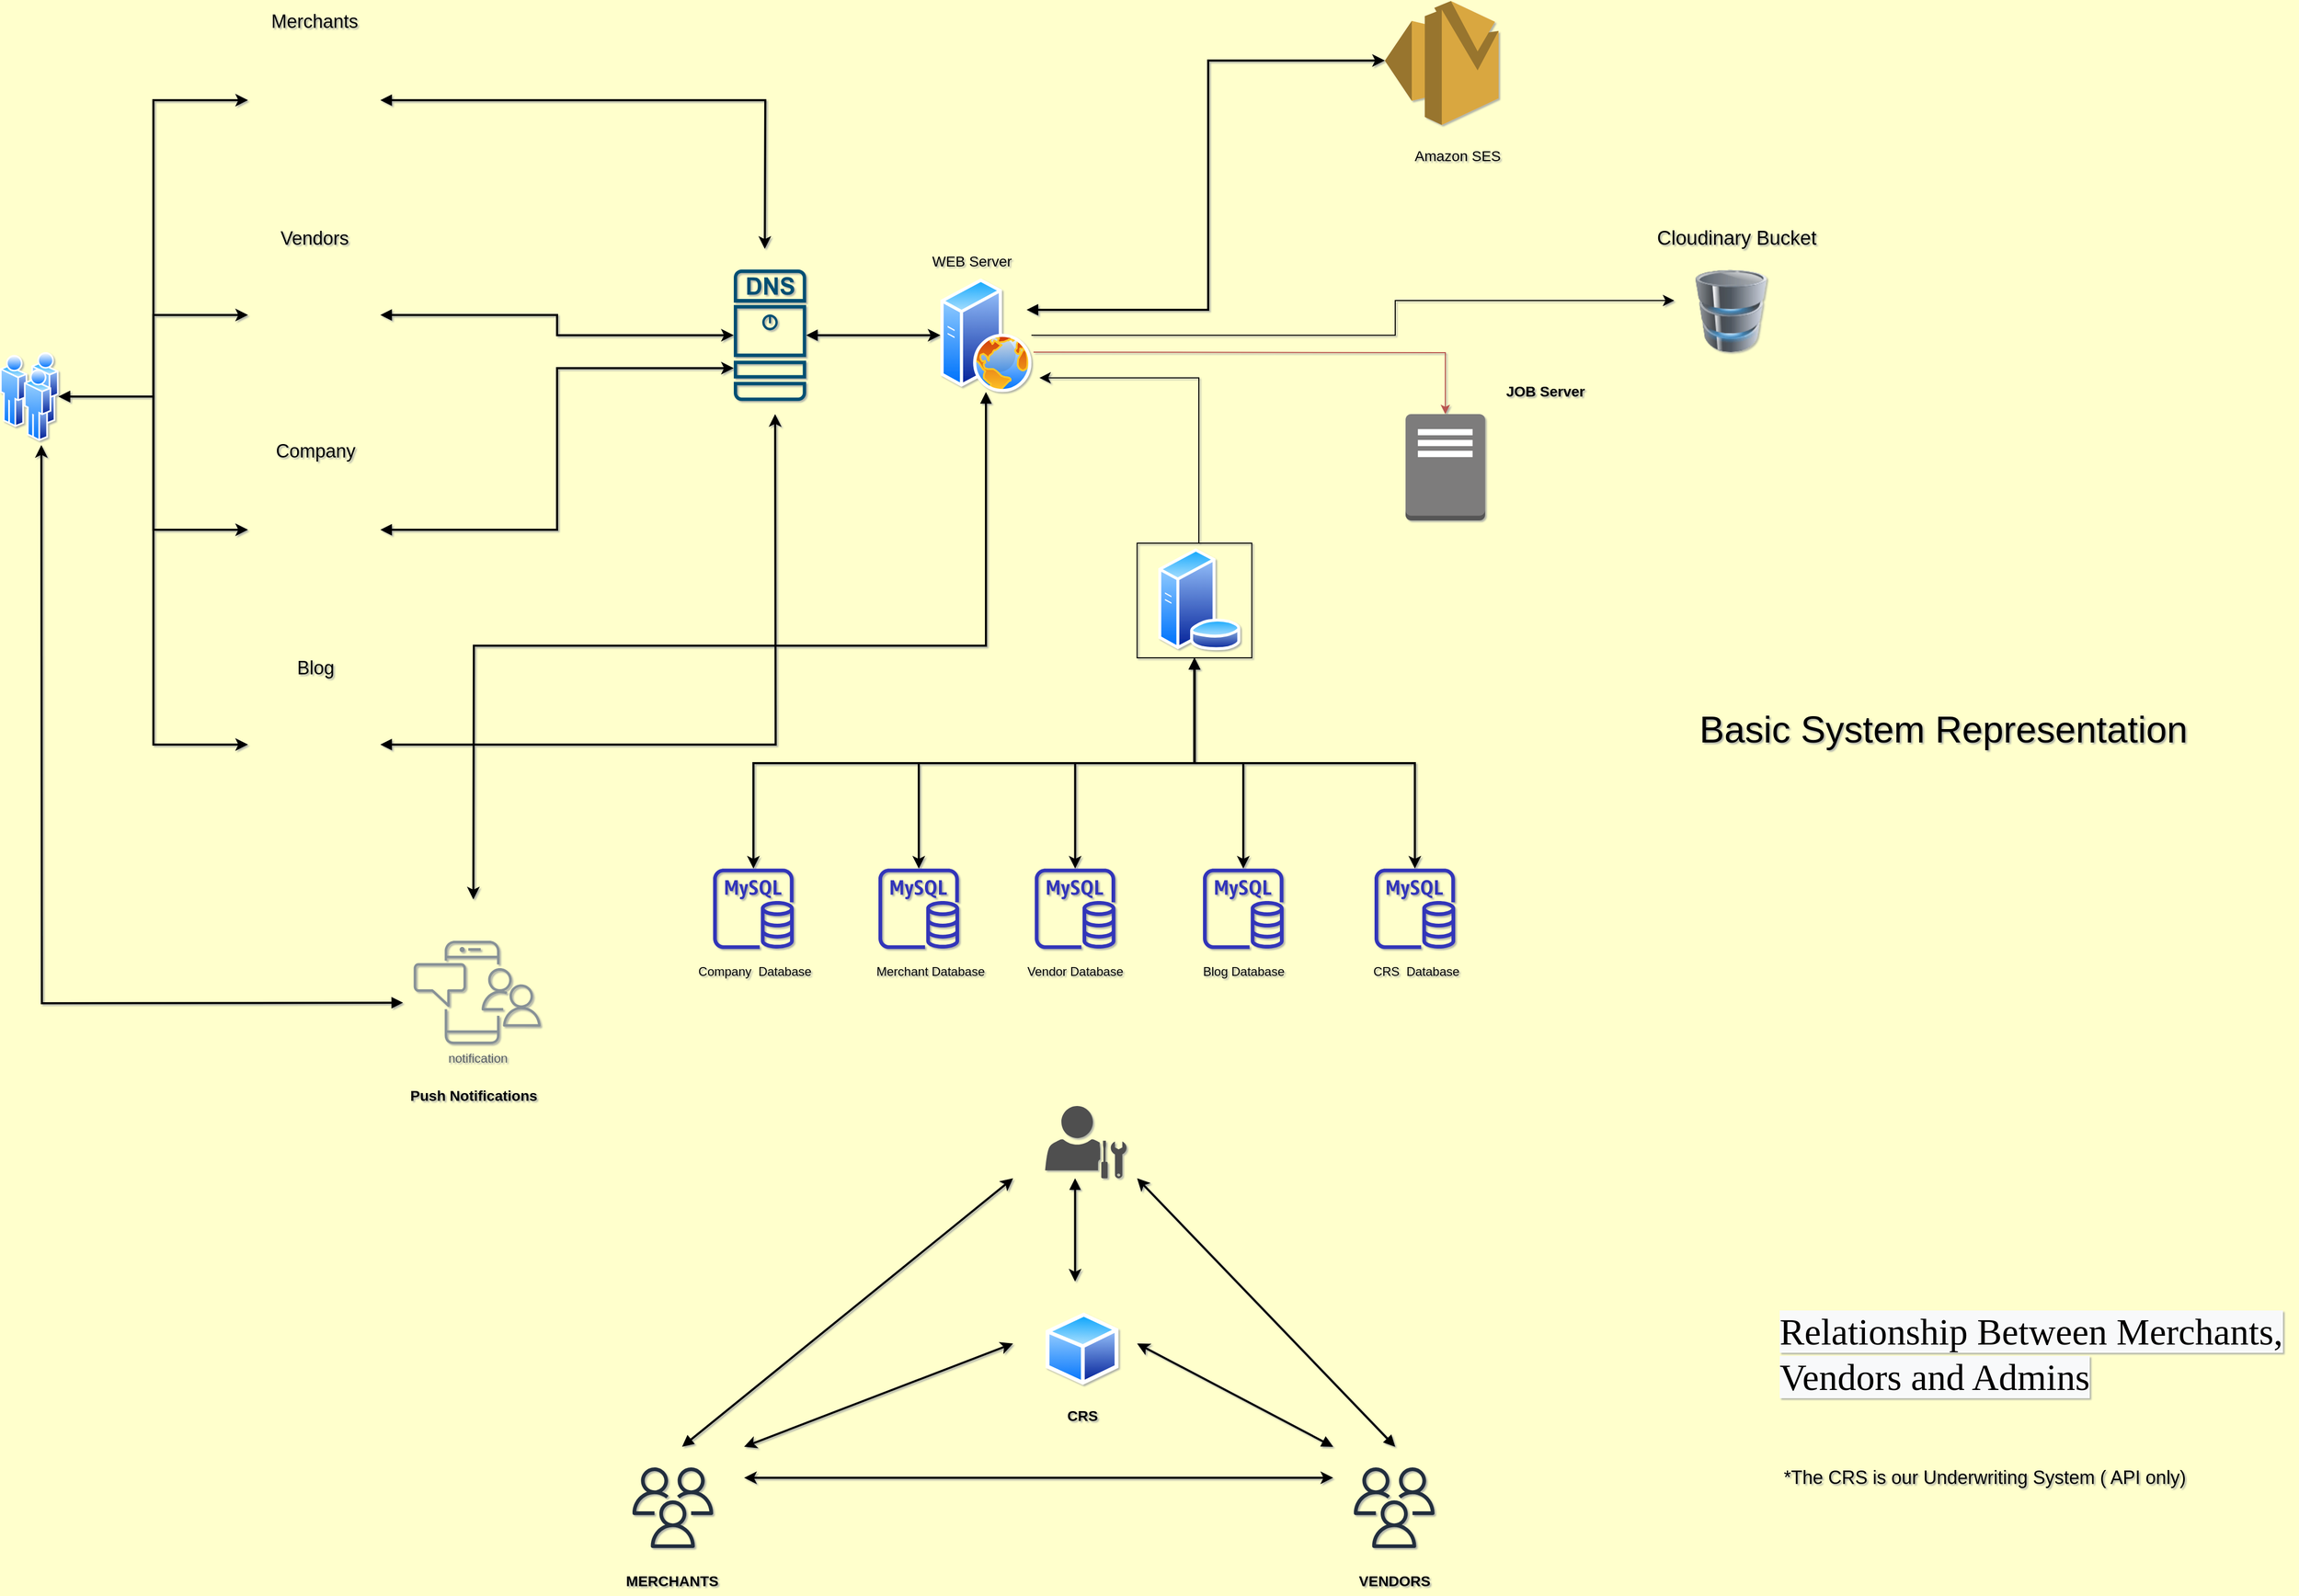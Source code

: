 <mxfile version="20.8.21" type="github" pages="2">
  <diagram id="Dn0wOxLBmENqeKxKqZvE" name="Page-1">
    <mxGraphModel dx="2362" dy="1784" grid="1" gridSize="10" guides="1" tooltips="1" connect="1" arrows="1" fold="1" page="1" pageScale="1" pageWidth="1169" pageHeight="827" background="#FFFFCC" math="0" shadow="1">
      <root>
        <mxCell id="0" />
        <mxCell id="1" parent="0" />
        <mxCell id="qlD0LoYhwNg6V2h-bIXt-2" style="edgeStyle=orthogonalEdgeStyle;rounded=0;orthogonalLoop=1;jettySize=auto;html=1;exitX=1;exitY=0.5;exitDx=0;exitDy=0;fillColor=#f8cecc;strokeColor=#b85450;" parent="1" target="qlD0LoYhwNg6V2h-bIXt-101" edge="1">
          <mxGeometry relative="1" as="geometry">
            <mxPoint x="1020" y="380" as="sourcePoint" />
            <mxPoint x="1350" y="350" as="targetPoint" />
          </mxGeometry>
        </mxCell>
        <mxCell id="qlD0LoYhwNg6V2h-bIXt-40" style="rounded=0;orthogonalLoop=1;jettySize=auto;html=1;exitX=1;exitY=0.5;exitDx=0;exitDy=0;startArrow=block;startFill=1;strokeWidth=2;" parent="1" edge="1">
          <mxGeometry relative="1" as="geometry">
            <mxPoint x="1020" y="380" as="targetPoint" />
            <mxPoint x="1020" y="380" as="sourcePoint" />
          </mxGeometry>
        </mxCell>
        <mxCell id="qlD0LoYhwNg6V2h-bIXt-85" style="edgeStyle=orthogonalEdgeStyle;rounded=0;orthogonalLoop=1;jettySize=auto;html=1;entryX=1;entryY=0;entryDx=0;entryDy=0;startArrow=block;startFill=1;strokeWidth=2;exitX=0.5;exitY=1;exitDx=0;exitDy=0;" parent="1" source="qlD0LoYhwNg6V2h-bIXt-99" edge="1">
          <mxGeometry relative="1" as="geometry">
            <mxPoint x="920" y="510" as="sourcePoint" />
            <mxPoint x="478" y="910" as="targetPoint" />
          </mxGeometry>
        </mxCell>
        <mxCell id="Uhuhm2NpRg7gFNqSgzds-175" value="&lt;font style=&quot;font-size: 36px&quot;&gt;Basic System Representation&lt;/font&gt;" style="text;html=1;align=center;verticalAlign=middle;resizable=0;points=[];autosize=1;" parent="1" vertex="1">
          <mxGeometry x="1655" y="730" width="490" height="30" as="geometry" />
        </mxCell>
        <mxCell id="qlD0LoYhwNg6V2h-bIXt-30" style="edgeStyle=none;rounded=0;orthogonalLoop=1;jettySize=auto;html=1;exitX=0.5;exitY=0;exitDx=0;exitDy=0;entryX=0;entryY=1;entryDx=0;entryDy=0;startArrow=block;startFill=1;strokeWidth=2;" parent="1" edge="1">
          <mxGeometry relative="1" as="geometry">
            <mxPoint x="680" y="1440" as="sourcePoint" />
            <mxPoint x="1000.25" y="1180" as="targetPoint" />
          </mxGeometry>
        </mxCell>
        <mxCell id="qlD0LoYhwNg6V2h-bIXt-31" style="edgeStyle=none;rounded=0;orthogonalLoop=1;jettySize=auto;html=1;exitX=0.5;exitY=0;exitDx=0;exitDy=0;entryX=1;entryY=1;entryDx=0;entryDy=0;startArrow=block;startFill=1;strokeWidth=2;" parent="1" edge="1">
          <mxGeometry relative="1" as="geometry">
            <mxPoint x="1370" y="1440" as="sourcePoint" />
            <mxPoint x="1120.25" y="1180" as="targetPoint" />
          </mxGeometry>
        </mxCell>
        <mxCell id="qlD0LoYhwNg6V2h-bIXt-25" value="" style="endArrow=classic;startArrow=classic;html=1;strokeWidth=2;entryX=0;entryY=1;entryDx=0;entryDy=0;exitX=1;exitY=0;exitDx=0;exitDy=0;" parent="1" edge="1">
          <mxGeometry width="50" height="50" relative="1" as="geometry">
            <mxPoint x="740" y="1440" as="sourcePoint" />
            <mxPoint x="1000.25" y="1340" as="targetPoint" />
          </mxGeometry>
        </mxCell>
        <mxCell id="qlD0LoYhwNg6V2h-bIXt-26" value="" style="endArrow=classic;html=1;strokeWidth=2;elbow=vertical;entryX=1;entryY=1;entryDx=0;entryDy=0;startArrow=block;startFill=1;exitX=0;exitY=0;exitDx=0;exitDy=0;" parent="1" edge="1">
          <mxGeometry width="50" height="50" relative="1" as="geometry">
            <mxPoint x="1310" y="1440" as="sourcePoint" />
            <mxPoint x="1120.25" y="1340" as="targetPoint" />
            <Array as="points" />
          </mxGeometry>
        </mxCell>
        <mxCell id="qlD0LoYhwNg6V2h-bIXt-27" value="" style="endArrow=classic;startArrow=classic;html=1;strokeWidth=2;entryX=0;entryY=0.5;entryDx=0;entryDy=0;exitX=1;exitY=0.5;exitDx=0;exitDy=0;" parent="1" edge="1">
          <mxGeometry width="50" height="50" relative="1" as="geometry">
            <mxPoint x="740" y="1470" as="sourcePoint" />
            <mxPoint x="1310" y="1470" as="targetPoint" />
          </mxGeometry>
        </mxCell>
        <mxCell id="qlD0LoYhwNg6V2h-bIXt-29" style="edgeStyle=none;rounded=0;orthogonalLoop=1;jettySize=auto;html=1;exitX=0.5;exitY=1;exitDx=0;exitDy=0;entryX=0.5;entryY=0;entryDx=0;entryDy=0;startArrow=block;startFill=1;strokeWidth=2;" parent="1" edge="1">
          <mxGeometry relative="1" as="geometry">
            <mxPoint x="1060.25" y="1180" as="sourcePoint" />
            <mxPoint x="1060.25" y="1280" as="targetPoint" />
          </mxGeometry>
        </mxCell>
        <mxCell id="qlD0LoYhwNg6V2h-bIXt-32" value="&lt;span style=&quot;color: rgb(0 , 0 , 0) ; font-size: 36px ; font-style: normal ; font-weight: 400 ; letter-spacing: normal ; text-align: center ; text-indent: 0px ; text-transform: none ; word-spacing: 0px ; background-color: rgb(248 , 249 , 250) ; display: inline ; float: none&quot;&gt;&lt;font face=&quot;Verdana&quot;&gt;Relationship Between Merchants, Vendors and Admins&lt;/font&gt;&lt;/span&gt;" style="text;whiteSpace=wrap;html=1;" parent="1" vertex="1">
          <mxGeometry x="1740" y="1300" width="500" height="40" as="geometry" />
        </mxCell>
        <mxCell id="qlD0LoYhwNg6V2h-bIXt-33" value="&lt;font style=&quot;font-size: 18px&quot;&gt;*The CRS is our Underwriting&amp;nbsp;System ( API only)&lt;/font&gt;" style="text;html=1;align=center;verticalAlign=middle;resizable=0;points=[];autosize=1;" parent="1" vertex="1">
          <mxGeometry x="1735" y="1450" width="410" height="40" as="geometry" />
        </mxCell>
        <mxCell id="qlD0LoYhwNg6V2h-bIXt-59" value="&lt;span style=&quot;font-family: &amp;#34;helvetica&amp;#34;&quot;&gt;Company&amp;nbsp;&lt;/span&gt;&lt;span style=&quot;font-family: &amp;#34;helvetica&amp;#34;&quot;&gt;&amp;nbsp;Database&lt;/span&gt;" style="text;html=1;align=center;verticalAlign=middle;resizable=0;points=[];autosize=1;" parent="1" vertex="1">
          <mxGeometry x="690" y="970" width="120" height="20" as="geometry" />
        </mxCell>
        <mxCell id="qlD0LoYhwNg6V2h-bIXt-69" value="" style="outlineConnect=0;fontColor=#232F3E;gradientColor=none;fillColor=#3334B9;strokeColor=none;dashed=0;verticalLabelPosition=bottom;verticalAlign=top;align=center;html=1;fontSize=12;fontStyle=0;aspect=fixed;pointerEvents=1;shape=mxgraph.aws4.rds_mysql_instance;" parent="1" vertex="1">
          <mxGeometry x="870" y="880" width="78" height="78" as="geometry" />
        </mxCell>
        <mxCell id="qlD0LoYhwNg6V2h-bIXt-70" value="&lt;span style=&quot;font-family: &amp;#34;helvetica&amp;#34;&quot;&gt;Merchant Database&lt;/span&gt;" style="text;html=1;align=center;verticalAlign=middle;resizable=0;points=[];autosize=1;" parent="1" vertex="1">
          <mxGeometry x="860" y="970" width="120" height="20" as="geometry" />
        </mxCell>
        <mxCell id="qlD0LoYhwNg6V2h-bIXt-72" value="" style="outlineConnect=0;fontColor=#232F3E;gradientColor=none;fillColor=#3334B9;strokeColor=none;dashed=0;verticalLabelPosition=bottom;verticalAlign=top;align=center;html=1;fontSize=12;fontStyle=0;aspect=fixed;pointerEvents=1;shape=mxgraph.aws4.rds_mysql_instance;" parent="1" vertex="1">
          <mxGeometry x="1021.25" y="880" width="78" height="78" as="geometry" />
        </mxCell>
        <mxCell id="qlD0LoYhwNg6V2h-bIXt-73" value="&lt;span style=&quot;font-family: &amp;#34;helvetica&amp;#34;&quot;&gt;Vendor Database&lt;/span&gt;" style="text;html=1;align=center;verticalAlign=middle;resizable=0;points=[];autosize=1;" parent="1" vertex="1">
          <mxGeometry x="1005.25" y="970" width="110" height="20" as="geometry" />
        </mxCell>
        <mxCell id="qlD0LoYhwNg6V2h-bIXt-74" value="" style="outlineConnect=0;fontColor=#232F3E;gradientColor=none;fillColor=#3334B9;strokeColor=none;dashed=0;verticalLabelPosition=bottom;verticalAlign=top;align=center;html=1;fontSize=12;fontStyle=0;aspect=fixed;pointerEvents=1;shape=mxgraph.aws4.rds_mysql_instance;" parent="1" vertex="1">
          <mxGeometry x="1184" y="880" width="78" height="78" as="geometry" />
        </mxCell>
        <mxCell id="qlD0LoYhwNg6V2h-bIXt-75" value="&lt;span style=&quot;font-family: &amp;#34;helvetica&amp;#34;&quot;&gt;Blog Database&lt;/span&gt;" style="text;html=1;align=center;verticalAlign=middle;resizable=0;points=[];autosize=1;" parent="1" vertex="1">
          <mxGeometry x="1178" y="970" width="90" height="20" as="geometry" />
        </mxCell>
        <mxCell id="qlD0LoYhwNg6V2h-bIXt-76" value="" style="outlineConnect=0;fontColor=#232F3E;gradientColor=none;fillColor=#3334B9;strokeColor=none;dashed=0;verticalLabelPosition=bottom;verticalAlign=top;align=center;html=1;fontSize=12;fontStyle=0;aspect=fixed;pointerEvents=1;shape=mxgraph.aws4.rds_mysql_instance;" parent="1" vertex="1">
          <mxGeometry x="1350" y="880" width="78" height="78" as="geometry" />
        </mxCell>
        <mxCell id="qlD0LoYhwNg6V2h-bIXt-77" value="&lt;span style=&quot;font-family: &amp;#34;helvetica&amp;#34;&quot;&gt;CRS&amp;nbsp;&lt;/span&gt;&lt;span style=&quot;font-family: &amp;#34;helvetica&amp;#34;&quot;&gt;&amp;nbsp;Database&lt;/span&gt;" style="text;html=1;align=center;verticalAlign=middle;resizable=0;points=[];autosize=1;" parent="1" vertex="1">
          <mxGeometry x="1340" y="970" width="100" height="20" as="geometry" />
        </mxCell>
        <mxCell id="qlD0LoYhwNg6V2h-bIXt-78" value="" style="outlineConnect=0;fontColor=#232F3E;gradientColor=none;fillColor=#3334B9;strokeColor=none;dashed=0;verticalLabelPosition=bottom;verticalAlign=top;align=center;html=1;fontSize=12;fontStyle=0;aspect=fixed;pointerEvents=1;shape=mxgraph.aws4.rds_mysql_instance;" parent="1" vertex="1">
          <mxGeometry x="710" y="880" width="78" height="78" as="geometry" />
        </mxCell>
        <mxCell id="qlD0LoYhwNg6V2h-bIXt-80" value="" style="outlineConnect=0;dashed=0;verticalLabelPosition=bottom;verticalAlign=top;align=center;html=1;shape=mxgraph.aws3.ses;fillColor=#D9A741;gradientColor=none;" parent="1" vertex="1">
          <mxGeometry x="1360" y="40" width="110" height="120" as="geometry" />
        </mxCell>
        <mxCell id="qlD0LoYhwNg6V2h-bIXt-81" value="&lt;font style=&quot;font-size: 14px&quot;&gt;Amazon SES&lt;/font&gt;" style="text;html=1;align=center;verticalAlign=middle;resizable=0;points=[];autosize=1;" parent="1" vertex="1">
          <mxGeometry x="1380" y="180" width="100" height="20" as="geometry" />
        </mxCell>
        <mxCell id="qlD0LoYhwNg6V2h-bIXt-93" style="edgeStyle=orthogonalEdgeStyle;rounded=0;orthogonalLoop=1;jettySize=auto;html=1;startArrow=block;startFill=1;strokeWidth=2;" parent="1" edge="1">
          <mxGeometry relative="1" as="geometry">
            <mxPoint x="60" y="470" as="targetPoint" />
            <mxPoint x="410" y="1010" as="sourcePoint" />
          </mxGeometry>
        </mxCell>
        <mxCell id="qlD0LoYhwNg6V2h-bIXt-84" value="&lt;span&gt;&lt;font style=&quot;font-size: 14px&quot;&gt;&lt;b&gt;Push Notifications&lt;/b&gt;&lt;/font&gt;&lt;/span&gt;" style="text;html=1;align=center;verticalAlign=middle;resizable=0;points=[];autosize=1;" parent="1" vertex="1">
          <mxGeometry x="408.46" y="1090" width="140" height="20" as="geometry" />
        </mxCell>
        <mxCell id="qlD0LoYhwNg6V2h-bIXt-123" style="edgeStyle=orthogonalEdgeStyle;rounded=0;orthogonalLoop=1;jettySize=auto;html=1;exitX=1;exitY=0.5;exitDx=0;exitDy=0;entryX=0;entryY=0.5;entryDx=0;entryDy=0;startArrow=block;startFill=1;strokeWidth=2;" parent="1" source="qlD0LoYhwNg6V2h-bIXt-91" target="qlD0LoYhwNg6V2h-bIXt-110" edge="1">
          <mxGeometry relative="1" as="geometry" />
        </mxCell>
        <mxCell id="qlD0LoYhwNg6V2h-bIXt-124" style="edgeStyle=orthogonalEdgeStyle;rounded=0;orthogonalLoop=1;jettySize=auto;html=1;exitX=1;exitY=0.5;exitDx=0;exitDy=0;entryX=0;entryY=0.5;entryDx=0;entryDy=0;startArrow=block;startFill=1;strokeWidth=2;" parent="1" source="qlD0LoYhwNg6V2h-bIXt-91" target="qlD0LoYhwNg6V2h-bIXt-108" edge="1">
          <mxGeometry relative="1" as="geometry" />
        </mxCell>
        <mxCell id="qlD0LoYhwNg6V2h-bIXt-125" style="edgeStyle=orthogonalEdgeStyle;rounded=0;orthogonalLoop=1;jettySize=auto;html=1;exitX=1;exitY=0.5;exitDx=0;exitDy=0;entryX=0;entryY=0.5;entryDx=0;entryDy=0;startArrow=block;startFill=1;strokeWidth=2;" parent="1" source="qlD0LoYhwNg6V2h-bIXt-91" target="qlD0LoYhwNg6V2h-bIXt-112" edge="1">
          <mxGeometry relative="1" as="geometry" />
        </mxCell>
        <mxCell id="qlD0LoYhwNg6V2h-bIXt-126" style="edgeStyle=orthogonalEdgeStyle;rounded=0;orthogonalLoop=1;jettySize=auto;html=1;exitX=1;exitY=0.5;exitDx=0;exitDy=0;entryX=0;entryY=0.5;entryDx=0;entryDy=0;startArrow=block;startFill=1;strokeWidth=2;" parent="1" source="qlD0LoYhwNg6V2h-bIXt-91" target="qlD0LoYhwNg6V2h-bIXt-115" edge="1">
          <mxGeometry relative="1" as="geometry" />
        </mxCell>
        <mxCell id="qlD0LoYhwNg6V2h-bIXt-91" value="" style="aspect=fixed;perimeter=ellipsePerimeter;html=1;align=center;shadow=0;dashed=0;spacingTop=3;image;image=img/lib/active_directory/users.svg;" parent="1" vertex="1">
          <mxGeometry x="20" y="380" width="56.76" height="86" as="geometry" />
        </mxCell>
        <mxCell id="qlD0LoYhwNg6V2h-bIXt-135" style="edgeStyle=orthogonalEdgeStyle;rounded=0;orthogonalLoop=1;jettySize=auto;html=1;exitX=1;exitY=0.5;exitDx=0;exitDy=0;exitPerimeter=0;entryX=0;entryY=0.5;entryDx=0;entryDy=0;startArrow=block;startFill=1;strokeWidth=2;" parent="1" source="qlD0LoYhwNg6V2h-bIXt-94" target="qlD0LoYhwNg6V2h-bIXt-99" edge="1">
          <mxGeometry relative="1" as="geometry" />
        </mxCell>
        <mxCell id="qlD0LoYhwNg6V2h-bIXt-94" value="" style="points=[[0.015,0.015,0],[0.985,0.015,0],[0.985,0.985,0],[0.015,0.985,0],[0.25,0,0],[0.5,0,0],[0.75,0,0],[1,0.25,0],[1,0.5,0],[1,0.75,0],[0.75,1,0],[0.5,1,0],[0.25,1,0],[0,0.75,0],[0,0.5,0],[0,0.25,0]];verticalLabelPosition=bottom;html=1;verticalAlign=top;aspect=fixed;align=center;pointerEvents=1;shape=mxgraph.cisco19.dns_server;fillColor=#005073;strokeColor=none;" parent="1" vertex="1">
          <mxGeometry x="730" y="300" width="70" height="127.27" as="geometry" />
        </mxCell>
        <mxCell id="qlD0LoYhwNg6V2h-bIXt-138" style="edgeStyle=orthogonalEdgeStyle;rounded=0;orthogonalLoop=1;jettySize=auto;html=1;exitX=1;exitY=0.25;exitDx=0;exitDy=0;entryX=0;entryY=0.48;entryDx=0;entryDy=0;entryPerimeter=0;startArrow=block;startFill=1;strokeWidth=2;" parent="1" source="qlD0LoYhwNg6V2h-bIXt-99" target="qlD0LoYhwNg6V2h-bIXt-80" edge="1">
          <mxGeometry relative="1" as="geometry" />
        </mxCell>
        <mxCell id="qlD0LoYhwNg6V2h-bIXt-99" value="" style="aspect=fixed;perimeter=ellipsePerimeter;html=1;align=center;shadow=0;dashed=0;spacingTop=3;image;image=img/lib/active_directory/web_server.svg;" parent="1" vertex="1">
          <mxGeometry x="930" y="308.64" width="88" height="110" as="geometry" />
        </mxCell>
        <mxCell id="qlD0LoYhwNg6V2h-bIXt-100" value="&lt;font style=&quot;font-size: 14px&quot;&gt;WEB Server&lt;br&gt;&lt;br&gt;&lt;/font&gt;" style="text;html=1;align=center;verticalAlign=middle;resizable=0;points=[];autosize=1;" parent="1" vertex="1">
          <mxGeometry x="915.25" y="280" width="90" height="40" as="geometry" />
        </mxCell>
        <mxCell id="qlD0LoYhwNg6V2h-bIXt-101" value="" style="outlineConnect=0;dashed=0;verticalLabelPosition=bottom;verticalAlign=top;align=center;html=1;shape=mxgraph.aws3.traditional_server;fillColor=#7D7C7C;gradientColor=none;" parent="1" vertex="1">
          <mxGeometry x="1380" y="440" width="77" height="103" as="geometry" />
        </mxCell>
        <mxCell id="qlD0LoYhwNg6V2h-bIXt-102" value="&lt;font style=&quot;font-size: 14px&quot;&gt;&lt;b&gt;JOB Server&lt;/b&gt;&lt;/font&gt;" style="text;html=1;align=center;verticalAlign=middle;resizable=0;points=[];autosize=1;" parent="1" vertex="1">
          <mxGeometry x="1470" y="408" width="90" height="20" as="geometry" />
        </mxCell>
        <mxCell id="qlD0LoYhwNg6V2h-bIXt-133" style="edgeStyle=orthogonalEdgeStyle;rounded=0;orthogonalLoop=1;jettySize=auto;html=1;exitX=1;exitY=0.5;exitDx=0;exitDy=0;startArrow=block;startFill=1;strokeWidth=2;" parent="1" source="qlD0LoYhwNg6V2h-bIXt-108" edge="1">
          <mxGeometry relative="1" as="geometry">
            <mxPoint x="760" y="280" as="targetPoint" />
          </mxGeometry>
        </mxCell>
        <mxCell id="qlD0LoYhwNg6V2h-bIXt-108" value="" style="shape=image;html=1;verticalAlign=top;verticalLabelPosition=bottom;labelBackgroundColor=#ffffff;imageAspect=0;aspect=fixed;image=https://cdn0.iconfinder.com/data/icons/simpline-mix/64/simpline_47-128.png" parent="1" vertex="1">
          <mxGeometry x="260" y="72" width="128" height="128" as="geometry" />
        </mxCell>
        <mxCell id="qlD0LoYhwNg6V2h-bIXt-109" value="&lt;font style=&quot;font-size: 18px&quot;&gt;Merchants&lt;/font&gt;" style="text;html=1;align=center;verticalAlign=middle;resizable=0;points=[];autosize=1;" parent="1" vertex="1">
          <mxGeometry x="274" y="50" width="100" height="20" as="geometry" />
        </mxCell>
        <mxCell id="qlD0LoYhwNg6V2h-bIXt-128" style="edgeStyle=orthogonalEdgeStyle;rounded=0;orthogonalLoop=1;jettySize=auto;html=1;exitX=1;exitY=0.5;exitDx=0;exitDy=0;startArrow=block;startFill=1;strokeWidth=2;entryX=0;entryY=0.5;entryDx=0;entryDy=0;entryPerimeter=0;" parent="1" source="qlD0LoYhwNg6V2h-bIXt-110" target="qlD0LoYhwNg6V2h-bIXt-94" edge="1">
          <mxGeometry relative="1" as="geometry">
            <mxPoint x="710" y="364" as="targetPoint" />
          </mxGeometry>
        </mxCell>
        <mxCell id="qlD0LoYhwNg6V2h-bIXt-110" value="" style="shape=image;html=1;verticalAlign=top;verticalLabelPosition=bottom;labelBackgroundColor=#ffffff;imageAspect=0;aspect=fixed;image=https://cdn0.iconfinder.com/data/icons/simpline-mix/64/simpline_47-128.png" parent="1" vertex="1">
          <mxGeometry x="260" y="280" width="128" height="128" as="geometry" />
        </mxCell>
        <mxCell id="qlD0LoYhwNg6V2h-bIXt-129" style="edgeStyle=orthogonalEdgeStyle;rounded=0;orthogonalLoop=1;jettySize=auto;html=1;exitX=1;exitY=0.5;exitDx=0;exitDy=0;entryX=0;entryY=0.75;entryDx=0;entryDy=0;entryPerimeter=0;startArrow=block;startFill=1;strokeWidth=2;" parent="1" source="qlD0LoYhwNg6V2h-bIXt-112" target="qlD0LoYhwNg6V2h-bIXt-94" edge="1">
          <mxGeometry relative="1" as="geometry" />
        </mxCell>
        <mxCell id="qlD0LoYhwNg6V2h-bIXt-112" value="" style="shape=image;html=1;verticalAlign=top;verticalLabelPosition=bottom;labelBackgroundColor=#ffffff;imageAspect=0;aspect=fixed;image=https://cdn0.iconfinder.com/data/icons/simpline-mix/64/simpline_47-128.png" parent="1" vertex="1">
          <mxGeometry x="260" y="488" width="128" height="128" as="geometry" />
        </mxCell>
        <mxCell id="qlD0LoYhwNg6V2h-bIXt-130" style="edgeStyle=orthogonalEdgeStyle;rounded=0;orthogonalLoop=1;jettySize=auto;html=1;exitX=1;exitY=0.5;exitDx=0;exitDy=0;startArrow=block;startFill=1;strokeWidth=2;" parent="1" source="qlD0LoYhwNg6V2h-bIXt-115" edge="1">
          <mxGeometry relative="1" as="geometry">
            <mxPoint x="770" y="440" as="targetPoint" />
          </mxGeometry>
        </mxCell>
        <mxCell id="qlD0LoYhwNg6V2h-bIXt-115" value="" style="shape=image;html=1;verticalAlign=top;verticalLabelPosition=bottom;labelBackgroundColor=#ffffff;imageAspect=0;aspect=fixed;image=https://cdn0.iconfinder.com/data/icons/simpline-mix/64/simpline_47-128.png" parent="1" vertex="1">
          <mxGeometry x="260" y="696" width="128" height="128" as="geometry" />
        </mxCell>
        <mxCell id="qlD0LoYhwNg6V2h-bIXt-117" value="&lt;span style=&quot;font-size: 18px&quot;&gt;Vendors&lt;br&gt;&lt;/span&gt;" style="text;html=1;align=center;verticalAlign=middle;resizable=0;points=[];autosize=1;" parent="1" vertex="1">
          <mxGeometry x="284" y="260" width="80" height="20" as="geometry" />
        </mxCell>
        <mxCell id="qlD0LoYhwNg6V2h-bIXt-120" value="&lt;span style=&quot;font-size: 18px&quot;&gt;Company&lt;br&gt;&lt;/span&gt;" style="text;html=1;align=center;verticalAlign=middle;resizable=0;points=[];autosize=1;" parent="1" vertex="1">
          <mxGeometry x="280" y="466" width="90" height="20" as="geometry" />
        </mxCell>
        <mxCell id="qlD0LoYhwNg6V2h-bIXt-121" value="&lt;span style=&quot;font-size: 18px&quot;&gt;Blog&lt;br&gt;&lt;/span&gt;" style="text;html=1;align=center;verticalAlign=middle;resizable=0;points=[];autosize=1;" parent="1" vertex="1">
          <mxGeometry x="300" y="676" width="50" height="20" as="geometry" />
        </mxCell>
        <mxCell id="qlD0LoYhwNg6V2h-bIXt-137" value="" style="aspect=fixed;perimeter=ellipsePerimeter;html=1;align=center;shadow=0;dashed=0;spacingTop=3;image;image=img/lib/active_directory/database_server.svg;" parent="1" vertex="1">
          <mxGeometry x="1140" y="570" width="80.85" height="98.6" as="geometry" />
        </mxCell>
        <mxCell id="qlD0LoYhwNg6V2h-bIXt-144" style="edgeStyle=orthogonalEdgeStyle;rounded=0;orthogonalLoop=1;jettySize=auto;html=1;exitX=0.5;exitY=1;exitDx=0;exitDy=0;startArrow=block;startFill=1;strokeWidth=2;" parent="1" source="qlD0LoYhwNg6V2h-bIXt-143" target="qlD0LoYhwNg6V2h-bIXt-72" edge="1">
          <mxGeometry relative="1" as="geometry" />
        </mxCell>
        <mxCell id="qlD0LoYhwNg6V2h-bIXt-145" style="edgeStyle=orthogonalEdgeStyle;rounded=0;orthogonalLoop=1;jettySize=auto;html=1;exitX=0.5;exitY=1;exitDx=0;exitDy=0;startArrow=block;startFill=1;strokeWidth=2;" parent="1" source="qlD0LoYhwNg6V2h-bIXt-143" target="qlD0LoYhwNg6V2h-bIXt-74" edge="1">
          <mxGeometry relative="1" as="geometry" />
        </mxCell>
        <mxCell id="qlD0LoYhwNg6V2h-bIXt-146" style="edgeStyle=orthogonalEdgeStyle;rounded=0;orthogonalLoop=1;jettySize=auto;html=1;exitX=0.5;exitY=1;exitDx=0;exitDy=0;startArrow=block;startFill=1;strokeWidth=2;" parent="1" source="qlD0LoYhwNg6V2h-bIXt-143" target="qlD0LoYhwNg6V2h-bIXt-76" edge="1">
          <mxGeometry relative="1" as="geometry" />
        </mxCell>
        <mxCell id="qlD0LoYhwNg6V2h-bIXt-147" style="edgeStyle=orthogonalEdgeStyle;rounded=0;orthogonalLoop=1;jettySize=auto;html=1;exitX=0.5;exitY=1;exitDx=0;exitDy=0;startArrow=block;startFill=1;strokeWidth=2;" parent="1" source="qlD0LoYhwNg6V2h-bIXt-143" target="qlD0LoYhwNg6V2h-bIXt-69" edge="1">
          <mxGeometry relative="1" as="geometry" />
        </mxCell>
        <mxCell id="qlD0LoYhwNg6V2h-bIXt-148" style="edgeStyle=orthogonalEdgeStyle;rounded=0;orthogonalLoop=1;jettySize=auto;html=1;exitX=0.5;exitY=1;exitDx=0;exitDy=0;startArrow=block;startFill=1;strokeWidth=2;" parent="1" source="qlD0LoYhwNg6V2h-bIXt-143" target="qlD0LoYhwNg6V2h-bIXt-78" edge="1">
          <mxGeometry relative="1" as="geometry" />
        </mxCell>
        <mxCell id="qlD0LoYhwNg6V2h-bIXt-143" value="" style="whiteSpace=wrap;html=1;aspect=fixed;fillColor=none;" parent="1" vertex="1">
          <mxGeometry x="1120.25" y="565" width="111" height="111" as="geometry" />
        </mxCell>
        <mxCell id="qlD0LoYhwNg6V2h-bIXt-149" value="" style="pointerEvents=1;shadow=0;dashed=0;html=1;strokeColor=none;fillColor=#505050;labelPosition=center;verticalLabelPosition=bottom;verticalAlign=top;outlineConnect=0;align=center;shape=mxgraph.office.users.administrator;" parent="1" vertex="1">
          <mxGeometry x="1031.25" y="1110" width="78.75" height="70" as="geometry" />
        </mxCell>
        <mxCell id="qlD0LoYhwNg6V2h-bIXt-150" value="notification" style="outlineConnect=0;gradientColor=none;fontColor=#545B64;strokeColor=none;fillColor=#879196;dashed=0;verticalLabelPosition=bottom;verticalAlign=top;align=center;html=1;fontSize=12;fontStyle=0;aspect=fixed;shape=mxgraph.aws4.illustration_notification;pointerEvents=1" parent="1" vertex="1">
          <mxGeometry x="420" y="950" width="123.46" height="100" as="geometry" />
        </mxCell>
        <mxCell id="qlD0LoYhwNg6V2h-bIXt-151" value="" style="outlineConnect=0;fontColor=#232F3E;gradientColor=none;fillColor=#232F3E;strokeColor=none;dashed=0;verticalLabelPosition=bottom;verticalAlign=top;align=center;html=1;fontSize=12;fontStyle=0;aspect=fixed;pointerEvents=1;shape=mxgraph.aws4.users;" parent="1" vertex="1">
          <mxGeometry x="632" y="1460" width="78" height="78" as="geometry" />
        </mxCell>
        <mxCell id="qlD0LoYhwNg6V2h-bIXt-154" value="&lt;span style=&quot;font-size: 14px&quot;&gt;&lt;b&gt;MERCHANTS&lt;/b&gt;&lt;/span&gt;" style="text;html=1;align=center;verticalAlign=middle;resizable=0;points=[];autosize=1;" parent="1" vertex="1">
          <mxGeometry x="620" y="1560" width="100" height="20" as="geometry" />
        </mxCell>
        <mxCell id="qlD0LoYhwNg6V2h-bIXt-157" value="" style="outlineConnect=0;fontColor=#232F3E;gradientColor=none;fillColor=#232F3E;strokeColor=none;dashed=0;verticalLabelPosition=bottom;verticalAlign=top;align=center;html=1;fontSize=12;fontStyle=0;aspect=fixed;pointerEvents=1;shape=mxgraph.aws4.users;" parent="1" vertex="1">
          <mxGeometry x="1330" y="1460" width="78" height="78" as="geometry" />
        </mxCell>
        <mxCell id="qlD0LoYhwNg6V2h-bIXt-158" value="&lt;span style=&quot;font-size: 14px&quot;&gt;&lt;b&gt;VENDORS&lt;br&gt;&lt;/b&gt;&lt;/span&gt;" style="text;html=1;align=center;verticalAlign=middle;resizable=0;points=[];autosize=1;" parent="1" vertex="1">
          <mxGeometry x="1329" y="1560" width="80" height="20" as="geometry" />
        </mxCell>
        <mxCell id="qlD0LoYhwNg6V2h-bIXt-160" value="" style="aspect=fixed;perimeter=ellipsePerimeter;html=1;align=center;shadow=0;dashed=0;spacingTop=3;image;image=img/lib/active_directory/generic_node.svg;" parent="1" vertex="1">
          <mxGeometry x="1031.25" y="1310" width="71.43" height="70" as="geometry" />
        </mxCell>
        <mxCell id="qlD0LoYhwNg6V2h-bIXt-161" value="&lt;span style=&quot;font-size: 14px&quot;&gt;&lt;b&gt;CRS&lt;br&gt;&lt;/b&gt;&lt;/span&gt;" style="text;html=1;align=center;verticalAlign=middle;resizable=0;points=[];autosize=1;" parent="1" vertex="1">
          <mxGeometry x="1041.97" y="1400" width="50" height="20" as="geometry" />
        </mxCell>
        <mxCell id="pE5og97KHBaW10rcCkRH-3" value="" style="edgeStyle=elbowEdgeStyle;elbow=horizontal;endArrow=classic;html=1;curved=0;rounded=0;endSize=8;startSize=8;exitX=0.5;exitY=0;exitDx=0;exitDy=0;entryX=1.088;entryY=0.875;entryDx=0;entryDy=0;entryPerimeter=0;" edge="1" parent="1" source="qlD0LoYhwNg6V2h-bIXt-143" target="qlD0LoYhwNg6V2h-bIXt-99">
          <mxGeometry width="50" height="50" relative="1" as="geometry">
            <mxPoint x="870" y="490" as="sourcePoint" />
            <mxPoint x="920" y="440" as="targetPoint" />
            <Array as="points">
              <mxPoint x="1180" y="520" />
            </Array>
          </mxGeometry>
        </mxCell>
        <mxCell id="pE5og97KHBaW10rcCkRH-6" value="" style="edgeStyle=elbowEdgeStyle;elbow=horizontal;endArrow=classic;html=1;curved=0;rounded=0;endSize=8;startSize=8;exitX=1;exitY=0.5;exitDx=0;exitDy=0;" edge="1" parent="1" source="qlD0LoYhwNg6V2h-bIXt-99">
          <mxGeometry width="50" height="50" relative="1" as="geometry">
            <mxPoint x="870" y="490" as="sourcePoint" />
            <mxPoint x="1640" y="330" as="targetPoint" />
            <Array as="points">
              <mxPoint x="1370" y="320" />
            </Array>
          </mxGeometry>
        </mxCell>
        <mxCell id="pE5og97KHBaW10rcCkRH-8" value="" style="image;html=1;image=img/lib/clip_art/computers/Database_128x128.png" vertex="1" parent="1">
          <mxGeometry x="1655" y="300" width="80" height="80" as="geometry" />
        </mxCell>
        <mxCell id="pE5og97KHBaW10rcCkRH-9" value="Cloudinary Bucket" style="text;html=1;align=center;verticalAlign=middle;resizable=0;points=[];autosize=1;fontSize=19;" vertex="1" parent="1">
          <mxGeometry x="1610" y="250" width="180" height="40" as="geometry" />
        </mxCell>
      </root>
    </mxGraphModel>
  </diagram>
  <diagram id="XD0UIaueXzwqhAM5ofgD" name="Page-2">
    <mxGraphModel dx="925" dy="614" grid="1" gridSize="10" guides="1" tooltips="1" connect="1" arrows="1" fold="1" page="1" pageScale="1" pageWidth="1169" pageHeight="827" math="0" shadow="0">
      <root>
        <mxCell id="dpyhrSOATNY6qTz5Oqm7-0" />
        <mxCell id="dpyhrSOATNY6qTz5Oqm7-1" parent="dpyhrSOATNY6qTz5Oqm7-0" />
        <mxCell id="dpyhrSOATNY6qTz5Oqm7-2" value="&lt;font style=&quot;font-size: 36px&quot;&gt;Relationships Between Sub-systems&lt;/font&gt;" style="text;html=1;align=center;verticalAlign=middle;resizable=0;points=[];autosize=1;" vertex="1" parent="dpyhrSOATNY6qTz5Oqm7-1">
          <mxGeometry x="80" y="755" width="600" height="30" as="geometry" />
        </mxCell>
        <mxCell id="dpyhrSOATNY6qTz5Oqm7-16" value="Merchant" style="whiteSpace=wrap;html=1;" vertex="1" parent="dpyhrSOATNY6qTz5Oqm7-1">
          <mxGeometry x="220" y="285" width="100" height="40" as="geometry" />
        </mxCell>
        <mxCell id="dpyhrSOATNY6qTz5Oqm7-17" value="CRS" style="whiteSpace=wrap;html=1;" vertex="1" parent="dpyhrSOATNY6qTz5Oqm7-1">
          <mxGeometry x="460" y="120" width="100" height="40" as="geometry" />
        </mxCell>
        <mxCell id="dpyhrSOATNY6qTz5Oqm7-18" value="" style="html=1;curved=1;noEdgeStyle=1;orthogonal=1;" edge="1" parent="dpyhrSOATNY6qTz5Oqm7-1" source="dpyhrSOATNY6qTz5Oqm7-16" target="dpyhrSOATNY6qTz5Oqm7-17">
          <mxGeometry relative="1" as="geometry">
            <Array as="points">
              <mxPoint x="332" y="297.5" />
              <mxPoint x="358" y="270" />
            </Array>
          </mxGeometry>
        </mxCell>
        <mxCell id="dpyhrSOATNY6qTz5Oqm7-19" value="CRS" style="whiteSpace=wrap;html=1;" vertex="1" parent="dpyhrSOATNY6qTz5Oqm7-1">
          <mxGeometry x="370" y="320" width="100" height="40" as="geometry" />
        </mxCell>
        <mxCell id="dpyhrSOATNY6qTz5Oqm7-21" value="Vendor" style="whiteSpace=wrap;html=1;" vertex="1" parent="dpyhrSOATNY6qTz5Oqm7-1">
          <mxGeometry x="710" y="190" width="100" height="40" as="geometry" />
        </mxCell>
        <mxCell id="dpyhrSOATNY6qTz5Oqm7-22" value="" style="html=1;curved=1;noEdgeStyle=1;orthogonal=1;" edge="1" parent="dpyhrSOATNY6qTz5Oqm7-1" source="dpyhrSOATNY6qTz5Oqm7-17" target="dpyhrSOATNY6qTz5Oqm7-21">
          <mxGeometry relative="1" as="geometry">
            <Array as="points">
              <mxPoint x="482" y="270" />
              <mxPoint x="540" y="190" />
              <mxPoint x="508" y="297.5" />
            </Array>
          </mxGeometry>
        </mxCell>
        <mxCell id="dpyhrSOATNY6qTz5Oqm7-23" value="" style="html=1;curved=1;noEdgeStyle=1;orthogonal=1;" edge="1" parent="dpyhrSOATNY6qTz5Oqm7-1" source="dpyhrSOATNY6qTz5Oqm7-19" target="dpyhrSOATNY6qTz5Oqm7-21">
          <mxGeometry relative="1" as="geometry">
            <Array as="points">
              <mxPoint x="482" y="340" />
              <mxPoint x="508" y="312.5" />
            </Array>
          </mxGeometry>
        </mxCell>
        <mxCell id="dpyhrSOATNY6qTz5Oqm7-24" value="" style="html=1;curved=1;noEdgeStyle=1;orthogonal=1;" edge="1" parent="dpyhrSOATNY6qTz5Oqm7-1">
          <mxGeometry relative="1" as="geometry">
            <Array as="points">
              <mxPoint x="342" y="307.5" />
              <mxPoint x="368" y="280" />
            </Array>
            <mxPoint x="330" y="307.5" as="sourcePoint" />
            <mxPoint x="380" y="280" as="targetPoint" />
          </mxGeometry>
        </mxCell>
      </root>
    </mxGraphModel>
  </diagram>
</mxfile>

